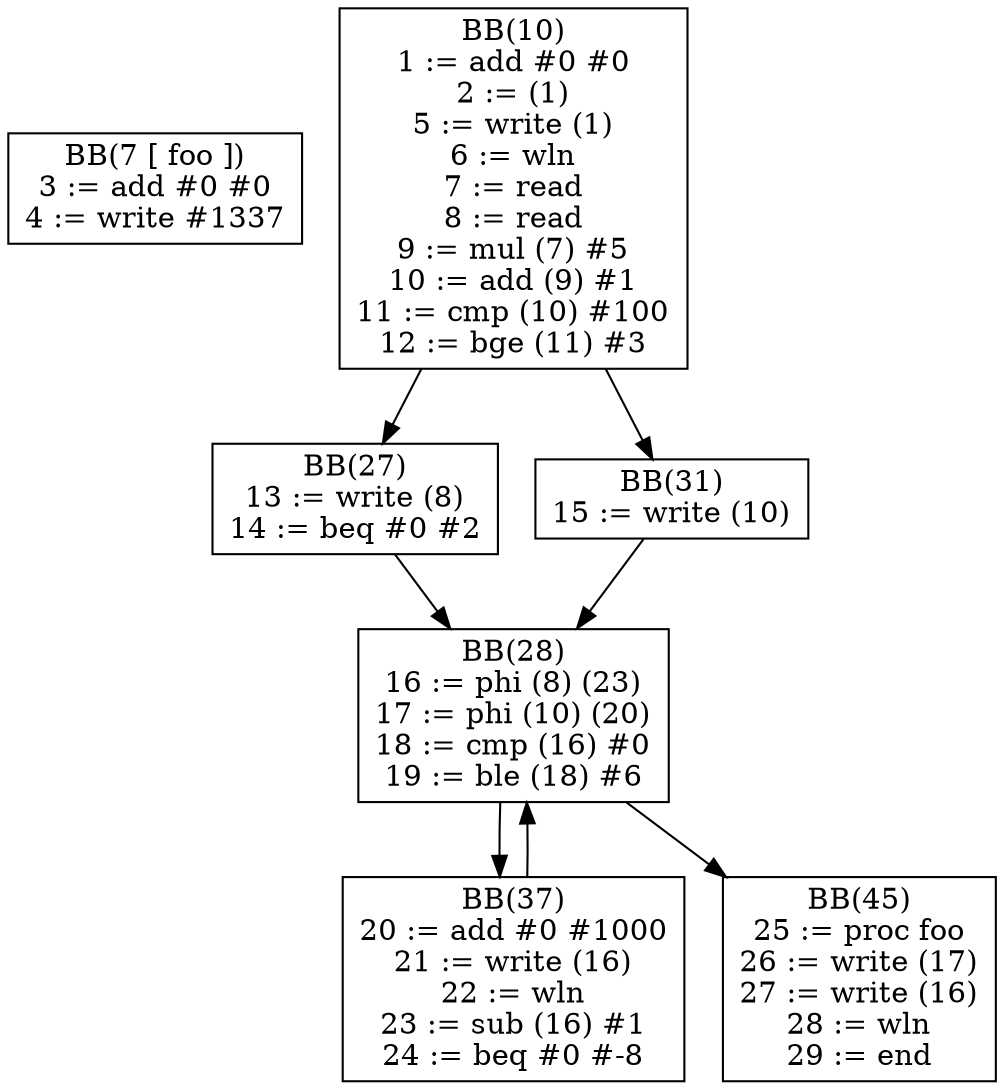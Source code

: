 digraph cfg {
BB7[shape = box, label = "BB(7 [ foo ])\n" + "3 := add #0 #0\n" + "4 := write #1337\n"];

BB10[shape = box, label = "BB(10)\n" + "1 := add #0 #0\n" + "2 := (1)\n" + "5 := write (1)\n" + "6 := wln\n" + "7 := read\n" + "8 := read\n" + "9 := mul (7) #5\n" + "10 := add (9) #1\n" + "11 := cmp (10) #100\n" + "12 := bge (11) #3\n"];
BB27[shape = box, label = "BB(27)\n" + "13 := write (8)\n" + "14 := beq #0 #2\n"];
BB31[shape = box, label = "BB(31)\n" + "15 := write (10)\n"];
BB28[shape = box, label = "BB(28)\n" + "16 := phi (8) (23)\n" + "17 := phi (10) (20)\n" + "18 := cmp (16) #0\n" + "19 := ble (18) #6\n"];
BB37[shape = box, label = "BB(37)\n" + "20 := add #0 #1000\n" + "21 := write (16)\n" + "22 := wln\n" + "23 := sub (16) #1\n" + "24 := beq #0 #-8\n"];
BB45[shape = box, label = "BB(45)\n" + "25 := proc foo\n" + "26 := write (17)\n" + "27 := write (16)\n" + "28 := wln\n" + "29 := end\n"];
BB10 -> BB27;
BB10 -> BB31;
BB27 -> BB28;
BB31 -> BB28;
BB28 -> BB37;
BB28 -> BB45;
BB37 -> BB28;
}

